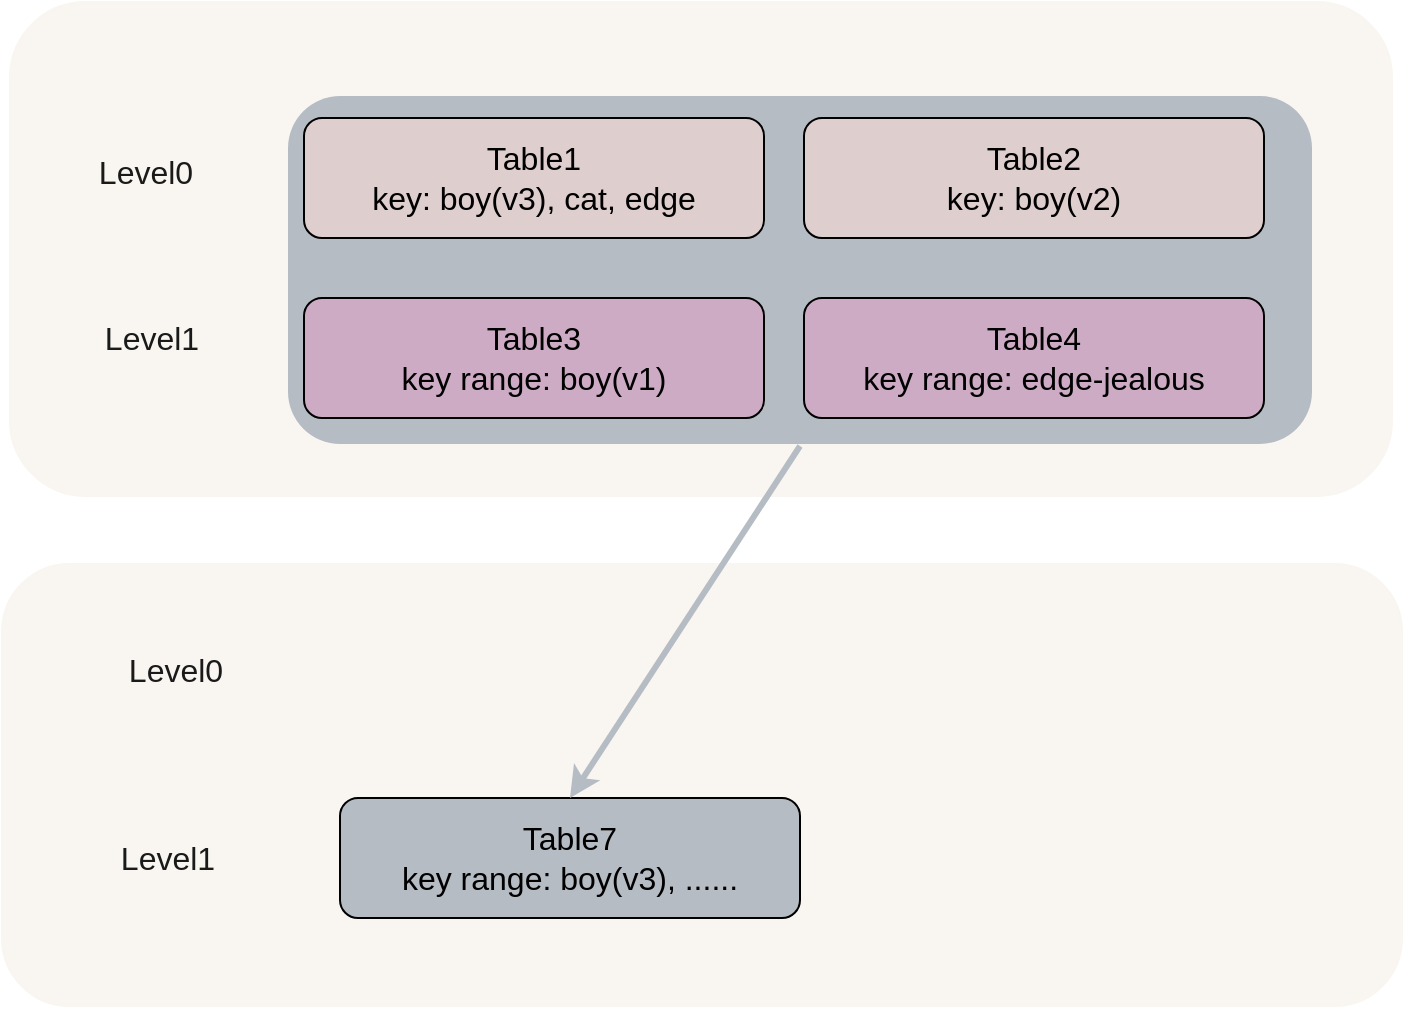 <mxfile>
    <diagram id="YJa1YVeCBQMnrFL9bhSD" name="第 1 页">
        <mxGraphModel dx="951" dy="667" grid="0" gridSize="10" guides="0" tooltips="1" connect="1" arrows="1" fold="1" page="1" pageScale="1" pageWidth="2339" pageHeight="3300" background="#FFFFFF" math="0" shadow="0">
            <root>
                <mxCell id="0"/>
                <mxCell id="1" parent="0"/>
                <mxCell id="85" value="" style="rounded=1;whiteSpace=wrap;html=1;strokeColor=#F9F6F1;strokeWidth=3;fontSize=16;fontColor=#1A1A1A;fillColor=#F9F6F1;" parent="1" vertex="1">
                    <mxGeometry x="240" y="424" width="698" height="219" as="geometry"/>
                </mxCell>
                <mxCell id="84" value="" style="rounded=1;whiteSpace=wrap;html=1;strokeColor=#F9F6F1;strokeWidth=3;fontSize=16;fontColor=#1A1A1A;fillColor=#F9F6F1;" parent="1" vertex="1">
                    <mxGeometry x="244" y="143" width="689" height="245" as="geometry"/>
                </mxCell>
                <mxCell id="64" value="" style="rounded=1;whiteSpace=wrap;html=1;fillColor=#B6BCC4;strokeColor=none;strokeWidth=3;" parent="1" vertex="1">
                    <mxGeometry x="382" y="189" width="512" height="174" as="geometry"/>
                </mxCell>
                <mxCell id="52" value="Table1&lt;br&gt;key: boy(v3), cat, edge" style="rounded=1;whiteSpace=wrap;html=1;fontSize=16;fillColor=#DECECE;" parent="1" vertex="1">
                    <mxGeometry x="390" y="200" width="230" height="60" as="geometry"/>
                </mxCell>
                <mxCell id="53" value="Table2&lt;br&gt;key: boy(v2)" style="rounded=1;whiteSpace=wrap;html=1;fontSize=16;fillColor=#DECECE;" parent="1" vertex="1">
                    <mxGeometry x="640" y="200" width="230" height="60" as="geometry"/>
                </mxCell>
                <mxCell id="55" value="Table3&lt;br&gt;key range: boy(v1)" style="rounded=1;whiteSpace=wrap;html=1;fontSize=16;fillColor=#CEABC5;" parent="1" vertex="1">
                    <mxGeometry x="390" y="290" width="230" height="60" as="geometry"/>
                </mxCell>
                <mxCell id="56" value="Table4&lt;br&gt;key range: edge-jealous" style="rounded=1;whiteSpace=wrap;html=1;fontSize=16;fillColor=#CEABC5;" parent="1" vertex="1">
                    <mxGeometry x="640" y="290" width="230" height="60" as="geometry"/>
                </mxCell>
                <mxCell id="67" value="Table7&lt;br&gt;key range: boy(v3), ......" style="rounded=1;whiteSpace=wrap;html=1;fontSize=16;fillColor=#B6BCC4;" parent="1" vertex="1">
                    <mxGeometry x="408" y="540" width="230" height="60" as="geometry"/>
                </mxCell>
                <mxCell id="70" value="&lt;font style=&quot;font-size: 16px;&quot; color=&quot;#1a1a1a&quot;&gt;Level0&lt;/font&gt;" style="text;html=1;strokeColor=none;fillColor=none;align=center;verticalAlign=middle;whiteSpace=wrap;rounded=0;strokeWidth=3;" parent="1" vertex="1">
                    <mxGeometry x="281" y="212" width="60" height="30" as="geometry"/>
                </mxCell>
                <mxCell id="71" value="&lt;font style=&quot;font-size: 16px;&quot; color=&quot;#1a1a1a&quot;&gt;Level1&lt;/font&gt;" style="text;html=1;strokeColor=none;fillColor=none;align=center;verticalAlign=middle;whiteSpace=wrap;rounded=0;strokeWidth=3;" parent="1" vertex="1">
                    <mxGeometry x="284" y="295" width="60" height="30" as="geometry"/>
                </mxCell>
                <mxCell id="81" value="&lt;font style=&quot;font-size: 16px;&quot; color=&quot;#1a1a1a&quot;&gt;Level0&lt;/font&gt;" style="text;html=1;strokeColor=none;fillColor=none;align=center;verticalAlign=middle;whiteSpace=wrap;rounded=0;strokeWidth=3;" parent="1" vertex="1">
                    <mxGeometry x="296" y="461" width="60" height="30" as="geometry"/>
                </mxCell>
                <mxCell id="82" value="&lt;font style=&quot;font-size: 16px;&quot; color=&quot;#1a1a1a&quot;&gt;Level1&lt;/font&gt;" style="text;html=1;strokeColor=none;fillColor=none;align=center;verticalAlign=middle;whiteSpace=wrap;rounded=0;strokeWidth=3;" parent="1" vertex="1">
                    <mxGeometry x="292" y="555" width="60" height="30" as="geometry"/>
                </mxCell>
                <mxCell id="83" value="" style="endArrow=classic;html=1;strokeColor=#B6BCC4;strokeWidth=3;fontSize=16;fontColor=#1A1A1A;exitX=0.5;exitY=1;exitDx=0;exitDy=0;entryX=0.5;entryY=0;entryDx=0;entryDy=0;" parent="1" target="67" edge="1">
                    <mxGeometry width="50" height="50" relative="1" as="geometry">
                        <mxPoint x="638" y="364" as="sourcePoint"/>
                        <mxPoint x="881" y="743" as="targetPoint"/>
                    </mxGeometry>
                </mxCell>
            </root>
        </mxGraphModel>
    </diagram>
</mxfile>